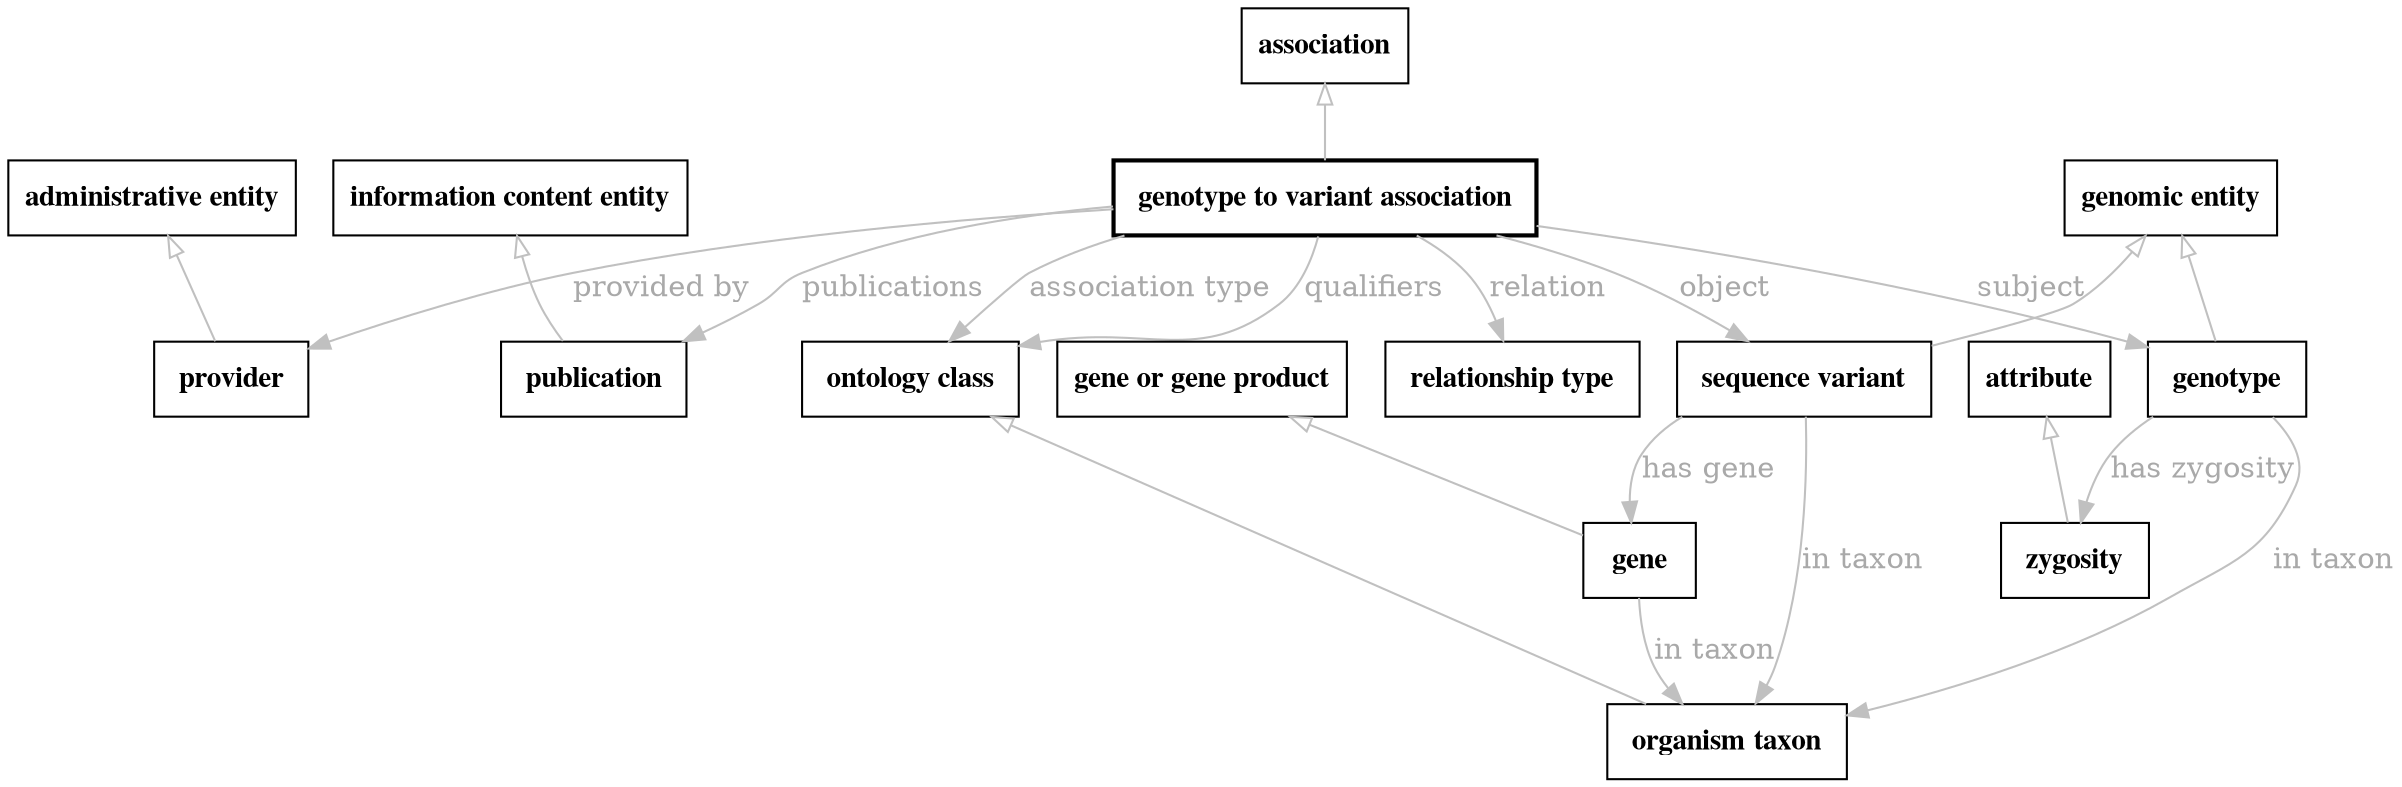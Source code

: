 // biolink model
digraph {
	graph [fontsize=32 penwidth=5]
	node [color=black fontname="times bold" shape=rectangle]
	edge [color=gray fontcolor=darkgray]
	"genotype to variant association" [label=" genotype to variant association " style=bold]
	association -> "genotype to variant association" [label="" arrowtail=onormal dir=back]
	"genotype to variant association" -> provider [label="provided by"]
	provider [label=" provider " style=solid]
	"administrative entity" -> provider [label="" arrowtail=onormal dir=back]
	"genotype to variant association" -> publication [label=publications]
	publication [label=" publication " style=solid]
	"information content entity" -> publication [label="" arrowtail=onormal dir=back]
	"genotype to variant association" -> "ontology class" [label=qualifiers]
	"ontology class" [label=" ontology class " style=solid]
	"genotype to variant association" -> "sequence variant" [label=object]
	"sequence variant" [label=" sequence variant " style=solid]
	"genomic entity" -> "sequence variant" [label="" arrowtail=onormal dir=back]
	"sequence variant" -> "organism taxon" [label="in taxon"]
	"organism taxon" [label=" organism taxon " style=solid]
	"ontology class" -> "organism taxon" [label="" arrowtail=onormal dir=back]
	"sequence variant" -> gene [label="has gene"]
	gene [label=" gene " style=solid]
	"gene or gene product" -> gene [label="" arrowtail=onormal dir=back]
	gene -> "organism taxon" [label="in taxon"]
	"genotype to variant association" -> "relationship type" [label=relation]
	"relationship type" [label=" relationship type " style=solid]
	"genotype to variant association" -> genotype [label=subject]
	genotype [label=" genotype " style=solid]
	"genomic entity" -> genotype [label="" arrowtail=onormal dir=back]
	genotype -> "organism taxon" [label="in taxon"]
	genotype -> zygosity [label="has zygosity"]
	zygosity [label=" zygosity " style=solid]
	attribute -> zygosity [label="" arrowtail=onormal dir=back]
	"genotype to variant association" -> "ontology class" [label="association type"]
}
